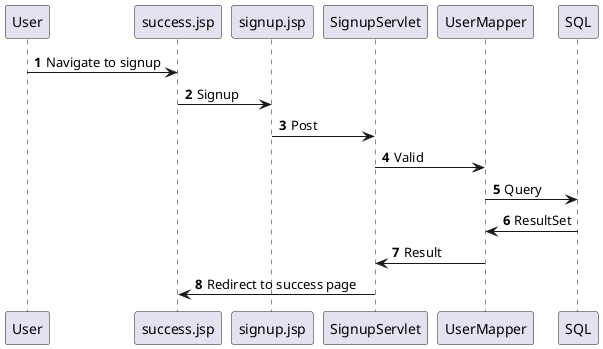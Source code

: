 @startuml
'https://plantuml.com/sequence-diagram

autonumber

User -> success.jsp: Navigate to signup
success.jsp -> signup.jsp: Signup
signup.jsp -> SignupServlet: Post
SignupServlet -> UserMapper: Valid
UserMapper -> SQL: Query
SQL -> UserMapper: ResultSet
UserMapper -> SignupServlet: Result
SignupServlet -> success.jsp: Redirect to success page

@enduml